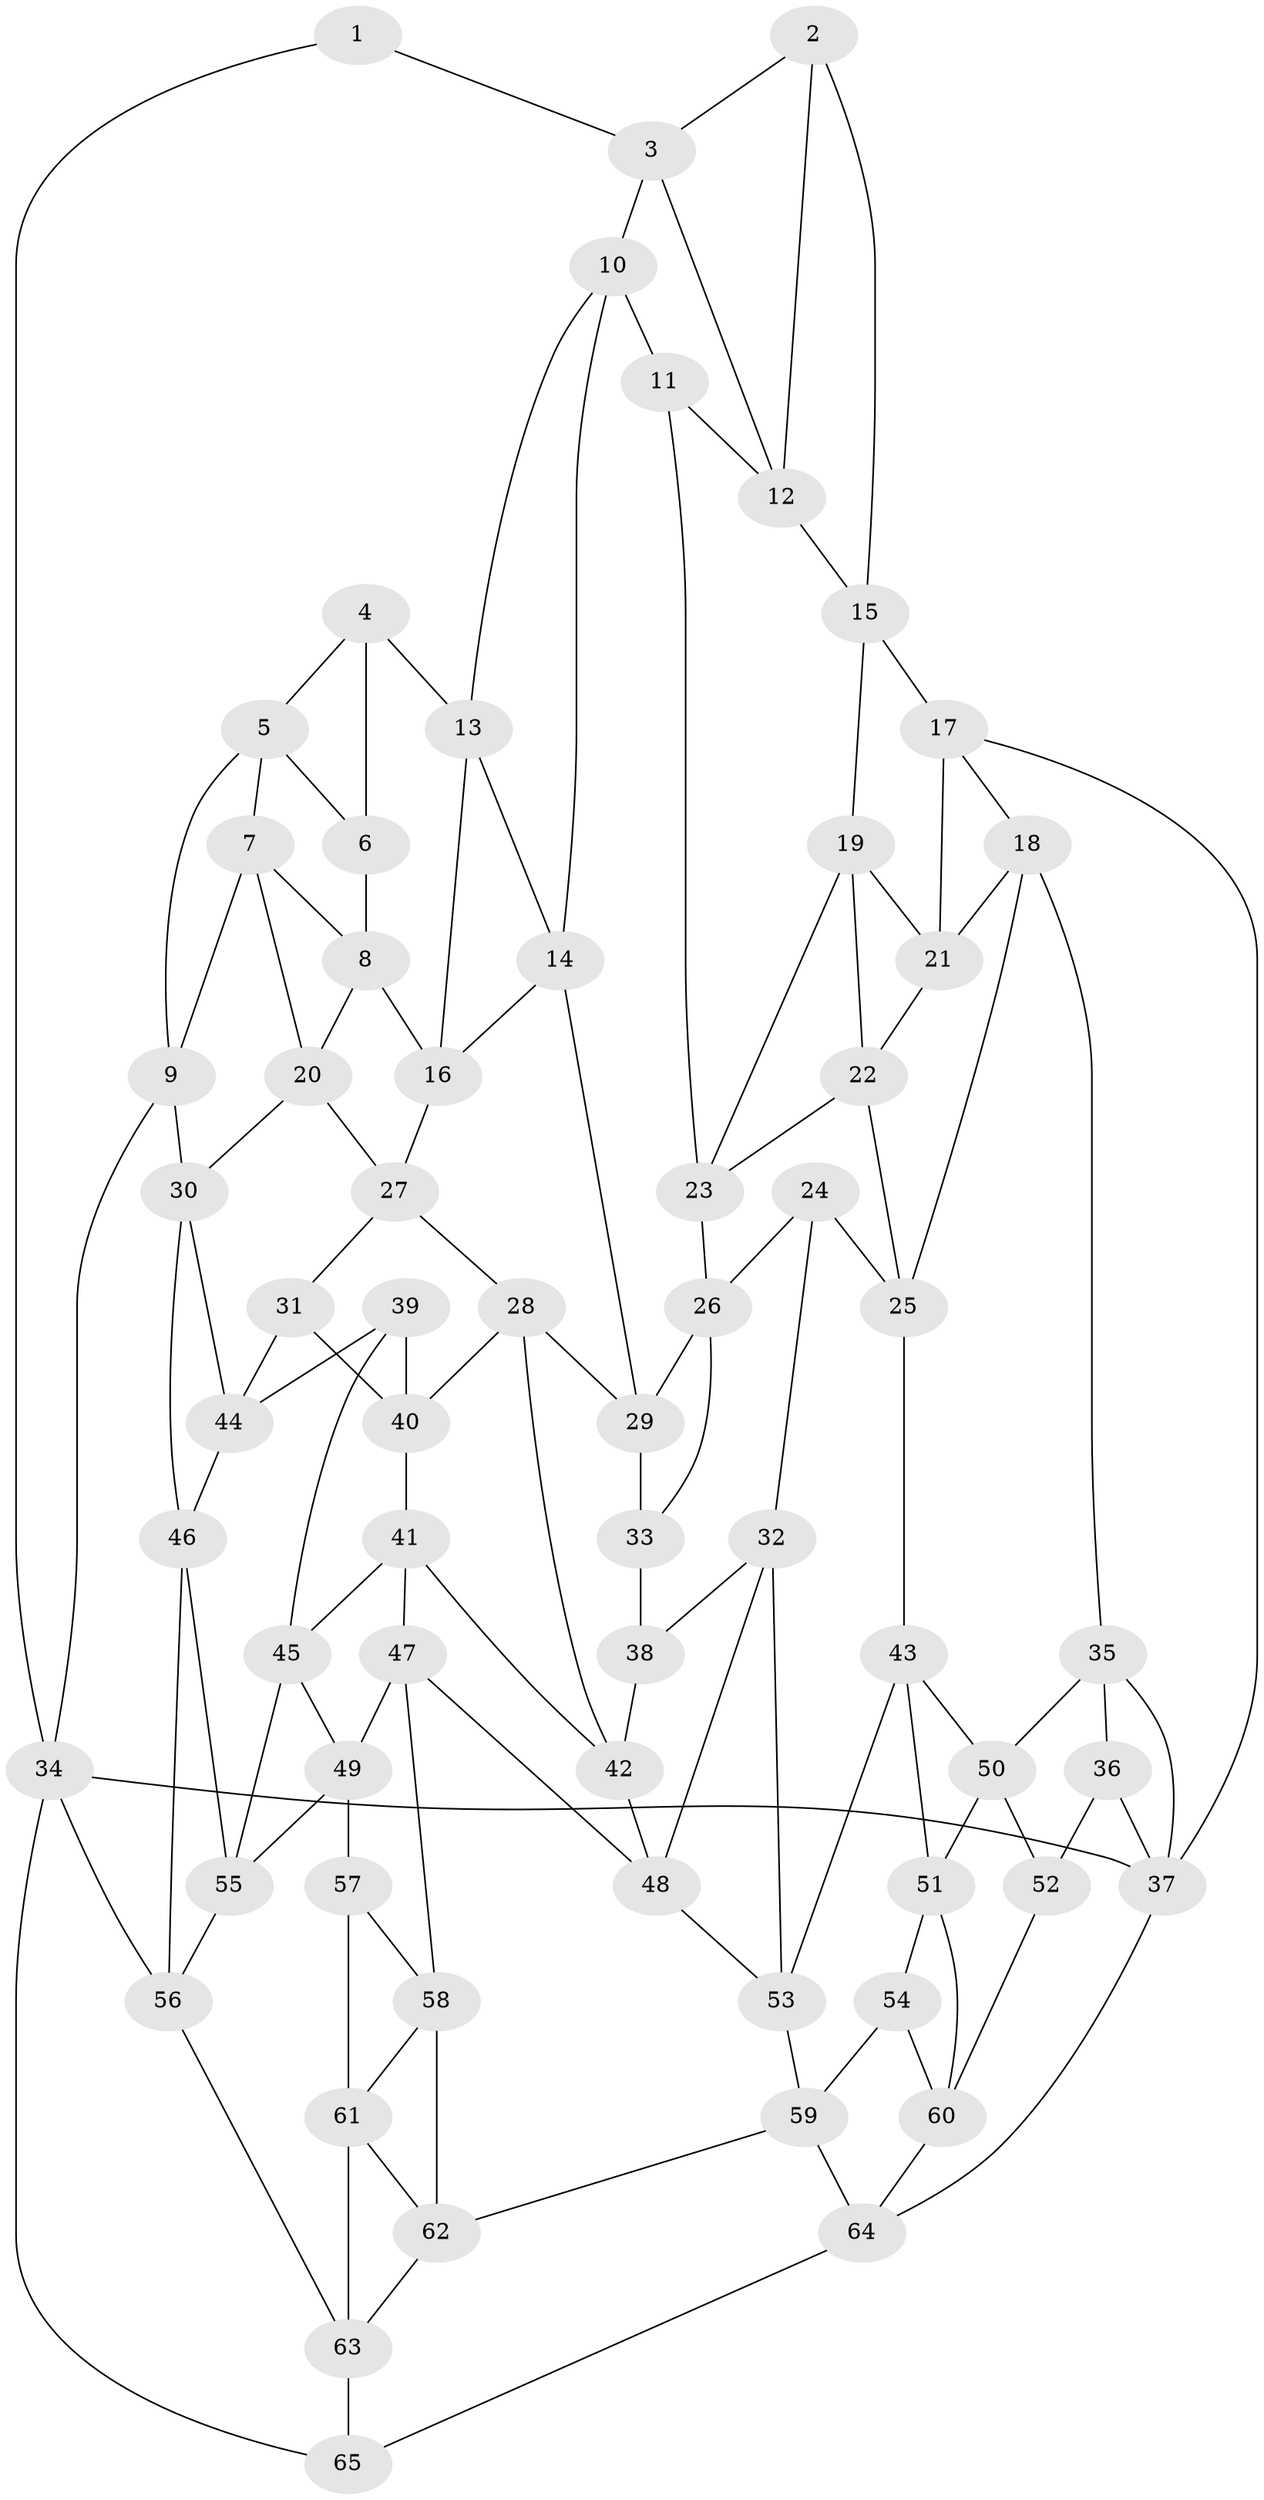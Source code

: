 // original degree distribution, {3: 0.023255813953488372, 5: 0.5348837209302325, 4: 0.2248062015503876, 6: 0.21705426356589147}
// Generated by graph-tools (version 1.1) at 2025/51/03/09/25 03:51:11]
// undirected, 65 vertices, 123 edges
graph export_dot {
graph [start="1"]
  node [color=gray90,style=filled];
  1;
  2;
  3;
  4;
  5;
  6;
  7;
  8;
  9;
  10;
  11;
  12;
  13;
  14;
  15;
  16;
  17;
  18;
  19;
  20;
  21;
  22;
  23;
  24;
  25;
  26;
  27;
  28;
  29;
  30;
  31;
  32;
  33;
  34;
  35;
  36;
  37;
  38;
  39;
  40;
  41;
  42;
  43;
  44;
  45;
  46;
  47;
  48;
  49;
  50;
  51;
  52;
  53;
  54;
  55;
  56;
  57;
  58;
  59;
  60;
  61;
  62;
  63;
  64;
  65;
  1 -- 3 [weight=1.0];
  1 -- 34 [weight=1.0];
  2 -- 3 [weight=1.0];
  2 -- 12 [weight=1.0];
  2 -- 15 [weight=1.0];
  3 -- 10 [weight=1.0];
  3 -- 12 [weight=1.0];
  4 -- 5 [weight=1.0];
  4 -- 6 [weight=1.0];
  4 -- 13 [weight=1.0];
  5 -- 6 [weight=1.0];
  5 -- 7 [weight=1.0];
  5 -- 9 [weight=1.0];
  6 -- 8 [weight=1.0];
  7 -- 8 [weight=1.0];
  7 -- 9 [weight=1.0];
  7 -- 20 [weight=1.0];
  8 -- 16 [weight=1.0];
  8 -- 20 [weight=1.0];
  9 -- 30 [weight=1.0];
  9 -- 34 [weight=1.0];
  10 -- 11 [weight=1.0];
  10 -- 13 [weight=1.0];
  10 -- 14 [weight=1.0];
  11 -- 12 [weight=1.0];
  11 -- 23 [weight=1.0];
  12 -- 15 [weight=1.0];
  13 -- 14 [weight=1.0];
  13 -- 16 [weight=1.0];
  14 -- 16 [weight=1.0];
  14 -- 29 [weight=1.0];
  15 -- 17 [weight=1.0];
  15 -- 19 [weight=1.0];
  16 -- 27 [weight=1.0];
  17 -- 18 [weight=1.0];
  17 -- 21 [weight=1.0];
  17 -- 37 [weight=1.0];
  18 -- 21 [weight=1.0];
  18 -- 25 [weight=1.0];
  18 -- 35 [weight=1.0];
  19 -- 21 [weight=1.0];
  19 -- 22 [weight=1.0];
  19 -- 23 [weight=1.0];
  20 -- 27 [weight=1.0];
  20 -- 30 [weight=1.0];
  21 -- 22 [weight=1.0];
  22 -- 23 [weight=1.0];
  22 -- 25 [weight=1.0];
  23 -- 26 [weight=1.0];
  24 -- 25 [weight=1.0];
  24 -- 26 [weight=1.0];
  24 -- 32 [weight=1.0];
  25 -- 43 [weight=1.0];
  26 -- 29 [weight=1.0];
  26 -- 33 [weight=1.0];
  27 -- 28 [weight=1.0];
  27 -- 31 [weight=1.0];
  28 -- 29 [weight=1.0];
  28 -- 40 [weight=1.0];
  28 -- 42 [weight=1.0];
  29 -- 33 [weight=1.0];
  30 -- 44 [weight=1.0];
  30 -- 46 [weight=1.0];
  31 -- 40 [weight=1.0];
  31 -- 44 [weight=1.0];
  32 -- 38 [weight=1.0];
  32 -- 48 [weight=1.0];
  32 -- 53 [weight=1.0];
  33 -- 38 [weight=2.0];
  34 -- 37 [weight=2.0];
  34 -- 56 [weight=1.0];
  34 -- 65 [weight=1.0];
  35 -- 36 [weight=1.0];
  35 -- 37 [weight=1.0];
  35 -- 50 [weight=1.0];
  36 -- 37 [weight=1.0];
  36 -- 52 [weight=2.0];
  37 -- 64 [weight=1.0];
  38 -- 42 [weight=1.0];
  39 -- 40 [weight=1.0];
  39 -- 44 [weight=1.0];
  39 -- 45 [weight=1.0];
  40 -- 41 [weight=1.0];
  41 -- 42 [weight=1.0];
  41 -- 45 [weight=1.0];
  41 -- 47 [weight=1.0];
  42 -- 48 [weight=1.0];
  43 -- 50 [weight=1.0];
  43 -- 51 [weight=1.0];
  43 -- 53 [weight=1.0];
  44 -- 46 [weight=1.0];
  45 -- 49 [weight=1.0];
  45 -- 55 [weight=1.0];
  46 -- 55 [weight=1.0];
  46 -- 56 [weight=1.0];
  47 -- 48 [weight=1.0];
  47 -- 49 [weight=1.0];
  47 -- 58 [weight=1.0];
  48 -- 53 [weight=1.0];
  49 -- 55 [weight=1.0];
  49 -- 57 [weight=1.0];
  50 -- 51 [weight=1.0];
  50 -- 52 [weight=1.0];
  51 -- 54 [weight=1.0];
  51 -- 60 [weight=1.0];
  52 -- 60 [weight=1.0];
  53 -- 59 [weight=1.0];
  54 -- 59 [weight=1.0];
  54 -- 60 [weight=1.0];
  55 -- 56 [weight=1.0];
  56 -- 63 [weight=1.0];
  57 -- 58 [weight=1.0];
  57 -- 61 [weight=1.0];
  58 -- 61 [weight=1.0];
  58 -- 62 [weight=1.0];
  59 -- 62 [weight=1.0];
  59 -- 64 [weight=1.0];
  60 -- 64 [weight=1.0];
  61 -- 62 [weight=1.0];
  61 -- 63 [weight=1.0];
  62 -- 63 [weight=1.0];
  63 -- 65 [weight=1.0];
  64 -- 65 [weight=1.0];
}
